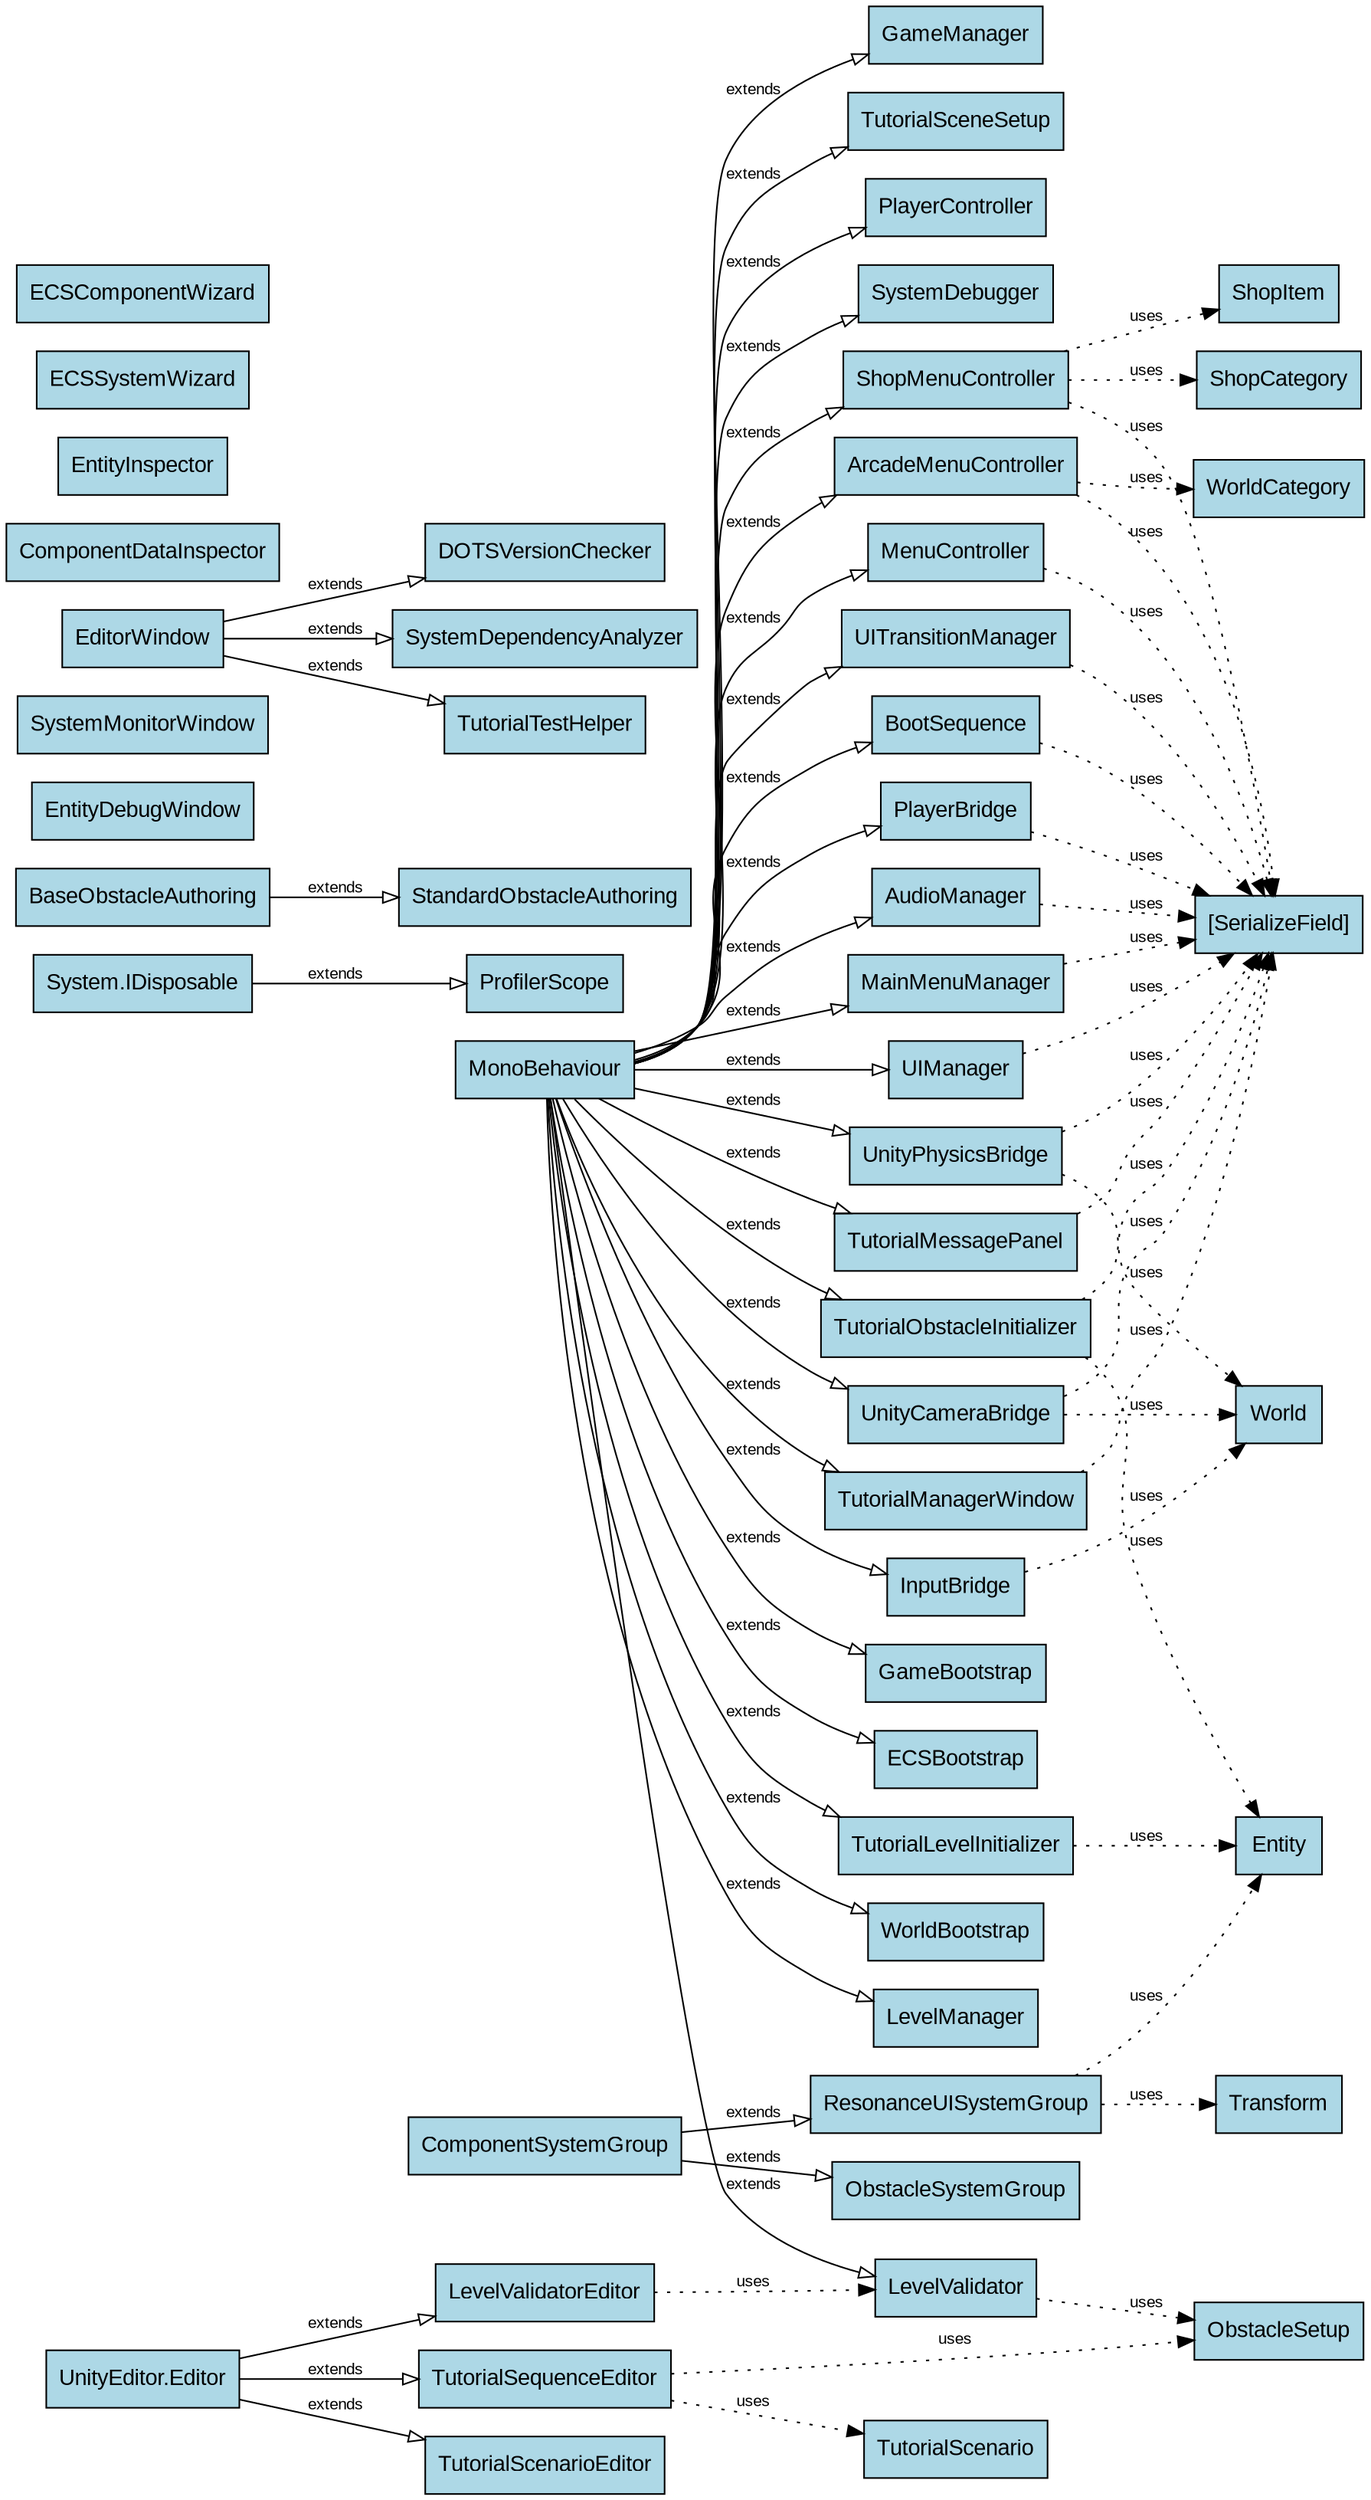 digraph ClassDependencies {
  rankdir=LR;
  node [shape=box, style=filled, fillcolor=lightblue, fontname="Arial"];
  edge [fontname="Arial", fontsize=10];
  "ShopMenuController" [tooltip="File: ShopMenuController.cs"];
  "MonoBehaviour" -> "ShopMenuController" [arrowhead=empty, style=solid, label="extends"];
  "ShopMenuController" -> "ShopCategory" [style=dotted, label="uses"];
  "ShopMenuController" -> "ShopItem" [style=dotted, label="uses"];
  "ShopMenuController" -> "[SerializeField]" [style=dotted, label="uses"];
  "TutorialMessagePanel" [tooltip="File: TutorialMessagePanel.cs"];
  "MonoBehaviour" -> "TutorialMessagePanel" [arrowhead=empty, style=solid, label="extends"];
  "TutorialMessagePanel" -> "[SerializeField]" [style=dotted, label="uses"];
  "ArcadeMenuController" [tooltip="File: ArcadeMenuController.cs"];
  "MonoBehaviour" -> "ArcadeMenuController" [arrowhead=empty, style=solid, label="extends"];
  "ArcadeMenuController" -> "WorldCategory" [style=dotted, label="uses"];
  "ArcadeMenuController" -> "[SerializeField]" [style=dotted, label="uses"];
  "MenuController" [tooltip="File: MenuController.cs"];
  "MonoBehaviour" -> "MenuController" [arrowhead=empty, style=solid, label="extends"];
  "MenuController" -> "[SerializeField]" [style=dotted, label="uses"];
  "UITransitionManager" [tooltip="File: UITransitionManager.cs"];
  "MonoBehaviour" -> "UITransitionManager" [arrowhead=empty, style=solid, label="extends"];
  "UITransitionManager" -> "[SerializeField]" [style=dotted, label="uses"];
  "GameBootstrap" [tooltip="File: GameBootstrap.cs"];
  "MonoBehaviour" -> "GameBootstrap" [arrowhead=empty, style=solid, label="extends"];
  "ECSBootstrap" [tooltip="File: ECSBootstrap.cs"];
  "MonoBehaviour" -> "ECSBootstrap" [arrowhead=empty, style=solid, label="extends"];
  "TutorialObstacleInitializer" [tooltip="File: TutorialObstacleInitializer.cs"];
  "MonoBehaviour" -> "TutorialObstacleInitializer" [arrowhead=empty, style=solid, label="extends"];
  "TutorialObstacleInitializer" -> "Entity" [style=dotted, label="uses"];
  "TutorialObstacleInitializer" -> "[SerializeField]" [style=dotted, label="uses"];
  "WorldBootstrap" [tooltip="File: WorldBootstrap.cs"];
  "MonoBehaviour" -> "WorldBootstrap" [arrowhead=empty, style=solid, label="extends"];
  "BootSequence" [tooltip="File: BootSequence.cs"];
  "MonoBehaviour" -> "BootSequence" [arrowhead=empty, style=solid, label="extends"];
  "BootSequence" -> "[SerializeField]" [style=dotted, label="uses"];
  "UnityCameraBridge" [tooltip="File: UnityCameraBridge.cs"];
  "MonoBehaviour" -> "UnityCameraBridge" [arrowhead=empty, style=solid, label="extends"];
  "UnityCameraBridge" -> "World" [style=dotted, label="uses"];
  "UnityCameraBridge" -> "[SerializeField]" [style=dotted, label="uses"];
  "UnityPhysicsBridge" [tooltip="File: UnityPhysicsBridge.cs"];
  "MonoBehaviour" -> "UnityPhysicsBridge" [arrowhead=empty, style=solid, label="extends"];
  "UnityPhysicsBridge" -> "World" [style=dotted, label="uses"];
  "UnityPhysicsBridge" -> "[SerializeField]" [style=dotted, label="uses"];
  "InputBridge" [tooltip="File: InputBridge.cs"];
  "MonoBehaviour" -> "InputBridge" [arrowhead=empty, style=solid, label="extends"];
  "InputBridge" -> "World" [style=dotted, label="uses"];
  "PlayerBridge" [tooltip="File: PlayerBridge.cs"];
  "MonoBehaviour" -> "PlayerBridge" [arrowhead=empty, style=solid, label="extends"];
  "PlayerBridge" -> "[SerializeField]" [style=dotted, label="uses"];
  "LevelManager" [tooltip="File: LevelManager.cs"];
  "MonoBehaviour" -> "LevelManager" [arrowhead=empty, style=solid, label="extends"];
  "AudioManager" [tooltip="File: AudioManager.cs"];
  "MonoBehaviour" -> "AudioManager" [arrowhead=empty, style=solid, label="extends"];
  "AudioManager" -> "[SerializeField]" [style=dotted, label="uses"];
  "MainMenuManager" [tooltip="File: MainMenuManager.cs"];
  "MonoBehaviour" -> "MainMenuManager" [arrowhead=empty, style=solid, label="extends"];
  "MainMenuManager" -> "[SerializeField]" [style=dotted, label="uses"];
  "UIManager" [tooltip="File: UIManager.cs"];
  "MonoBehaviour" -> "UIManager" [arrowhead=empty, style=solid, label="extends"];
  "UIManager" -> "[SerializeField]" [style=dotted, label="uses"];
  "GameManager" [tooltip="File: GameManager.cs"];
  "MonoBehaviour" -> "GameManager" [arrowhead=empty, style=solid, label="extends"];
  "TutorialManagerWindow" [tooltip="File: TutorialManagerWindow.cs"];
  "MonoBehaviour" -> "TutorialManagerWindow" [arrowhead=empty, style=solid, label="extends"];
  "TutorialManagerWindow" -> "[SerializeField]" [style=dotted, label="uses"];
  "TutorialLevelInitializer" [tooltip="File: TutorialLevelInitializer.cs"];
  "MonoBehaviour" -> "TutorialLevelInitializer" [arrowhead=empty, style=solid, label="extends"];
  "TutorialLevelInitializer" -> "Entity" [style=dotted, label="uses"];
  "TutorialSceneSetup" [tooltip="File: TutorialSceneSetup.cs"];
  "MonoBehaviour" -> "TutorialSceneSetup" [arrowhead=empty, style=solid, label="extends"];
  "LevelValidator" [tooltip="File: LevelValidator.cs"];
  "MonoBehaviour" -> "LevelValidator" [arrowhead=empty, style=solid, label="extends"];
  "LevelValidator" -> "ObstacleSetup" [style=dotted, label="uses"];
  "PlayerController" [tooltip="File: PlayerController.cs"];
  "MonoBehaviour" -> "PlayerController" [arrowhead=empty, style=solid, label="extends"];
  "ProfilerScope" [tooltip="File: SystemUtilities.cs"];
  "System.IDisposable" -> "ProfilerScope" [arrowhead=empty, style=solid, label="extends"];
  "ResonanceUISystemGroup" [tooltip="File: ResonanceUISystem.cs"];
  "ComponentSystemGroup" -> "ResonanceUISystemGroup" [arrowhead=empty, style=solid, label="extends"];
  "ResonanceUISystemGroup" -> "Entity" [style=dotted, label="uses"];
  "ResonanceUISystemGroup" -> "Transform" [style=dotted, label="uses"];
  "ObstacleSystemGroup" [tooltip="File: ObstacleSystemGroup.cs"];
  "ComponentSystemGroup" -> "ObstacleSystemGroup" [arrowhead=empty, style=solid, label="extends"];
  "StandardObstacleAuthoring" [tooltip="File: ObstacleAuthoringComponents.cs"];
  "BaseObstacleAuthoring" -> "StandardObstacleAuthoring" [arrowhead=empty, style=solid, label="extends"];
  "TutorialScenarioEditor" [tooltip="File: TutorialScenarioEditor.cs"];
  "UnityEditor.Editor" -> "TutorialScenarioEditor" [arrowhead=empty, style=solid, label="extends"];
  "TutorialSequenceEditor" [tooltip="File: TutorialSequenceEditor.cs"];
  "UnityEditor.Editor" -> "TutorialSequenceEditor" [arrowhead=empty, style=solid, label="extends"];
  "TutorialSequenceEditor" -> "ObstacleSetup" [style=dotted, label="uses"];
  "TutorialSequenceEditor" -> "TutorialScenario" [style=dotted, label="uses"];
  "EntityDebugWindow" [tooltip="File: EntityDebugWindow.cs"];
  "SystemMonitorWindow" [tooltip="File: SystemMonitorWindow.cs"];
  "DOTSVersionChecker" [tooltip="File: DOTSVersionChecker.cs"];
  "EditorWindow" -> "DOTSVersionChecker" [arrowhead=empty, style=solid, label="extends"];
  "SystemDependencyAnalyzer" [tooltip="File: SystemDependencyAnalyzer.cs"];
  "EditorWindow" -> "SystemDependencyAnalyzer" [arrowhead=empty, style=solid, label="extends"];
  "SystemDebugger" [tooltip="File: SystemDebugger.cs"];
  "MonoBehaviour" -> "SystemDebugger" [arrowhead=empty, style=solid, label="extends"];
  "ComponentDataInspector" [tooltip="File: ComponentDataInspector.cs"];
  "EntityInspector" [tooltip="File: EntityInspector.cs"];
  "TutorialTestHelper" [tooltip="File: TutorialTestHelper.cs"];
  "EditorWindow" -> "TutorialTestHelper" [arrowhead=empty, style=solid, label="extends"];
  "LevelValidatorEditor" [tooltip="File: LevelValidatorEditor.cs"];
  "UnityEditor.Editor" -> "LevelValidatorEditor" [arrowhead=empty, style=solid, label="extends"];
  "LevelValidatorEditor" -> "LevelValidator" [style=dotted, label="uses"];
  "ECSSystemWizard" [tooltip="File: ECSSystemWizard.cs"];
  "ECSComponentWizard" [tooltip="File: ECSComponentWizard.cs"];
}
